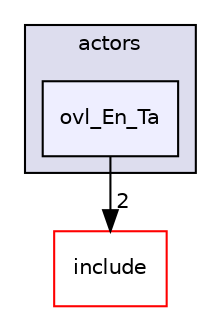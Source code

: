 digraph "src/overlays/actors/ovl_En_Ta" {
  compound=true
  node [ fontsize="10", fontname="Helvetica"];
  edge [ labelfontsize="10", labelfontname="Helvetica"];
  subgraph clusterdir_e93473484be31ce7bcb356bd643a22f8 {
    graph [ bgcolor="#ddddee", pencolor="black", label="actors" fontname="Helvetica", fontsize="10", URL="dir_e93473484be31ce7bcb356bd643a22f8.html"]
  dir_abc4b71ddae59f93d3062b6c92263bc9 [shape=box, label="ovl_En_Ta", style="filled", fillcolor="#eeeeff", pencolor="black", URL="dir_abc4b71ddae59f93d3062b6c92263bc9.html"];
  }
  dir_d44c64559bbebec7f509842c48db8b23 [shape=box label="include" fillcolor="white" style="filled" color="red" URL="dir_d44c64559bbebec7f509842c48db8b23.html"];
  dir_abc4b71ddae59f93d3062b6c92263bc9->dir_d44c64559bbebec7f509842c48db8b23 [headlabel="2", labeldistance=1.5 headhref="dir_000356_000000.html"];
}
